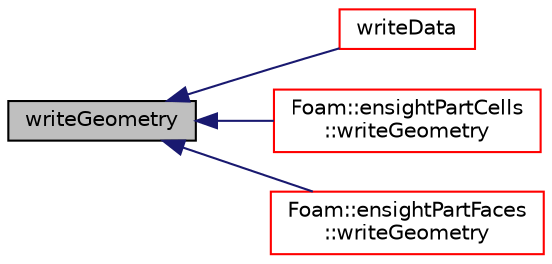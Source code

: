 digraph "writeGeometry"
{
  bgcolor="transparent";
  edge [fontname="Helvetica",fontsize="10",labelfontname="Helvetica",labelfontsize="10"];
  node [fontname="Helvetica",fontsize="10",shape=record];
  rankdir="LR";
  Node1069 [label="writeGeometry",height=0.2,width=0.4,color="black", fillcolor="grey75", style="filled", fontcolor="black"];
  Node1069 -> Node1070 [dir="back",color="midnightblue",fontsize="10",style="solid",fontname="Helvetica"];
  Node1070 [label="writeData",height=0.2,width=0.4,color="red",URL="$a22045.html#a25900c366cb0a98321899fde6c66dab7",tooltip="Write reconstruction information for the object. "];
  Node1069 -> Node1073 [dir="back",color="midnightblue",fontsize="10",style="solid",fontname="Helvetica"];
  Node1073 [label="Foam::ensightPartCells\l::writeGeometry",height=0.2,width=0.4,color="red",URL="$a22053.html#a8ef8341adf8a66022bef78abd1f0a1cf",tooltip="Write geometry. "];
  Node1069 -> Node1075 [dir="back",color="midnightblue",fontsize="10",style="solid",fontname="Helvetica"];
  Node1075 [label="Foam::ensightPartFaces\l::writeGeometry",height=0.2,width=0.4,color="red",URL="$a22057.html#a8ef8341adf8a66022bef78abd1f0a1cf",tooltip="Write geometry. "];
}
